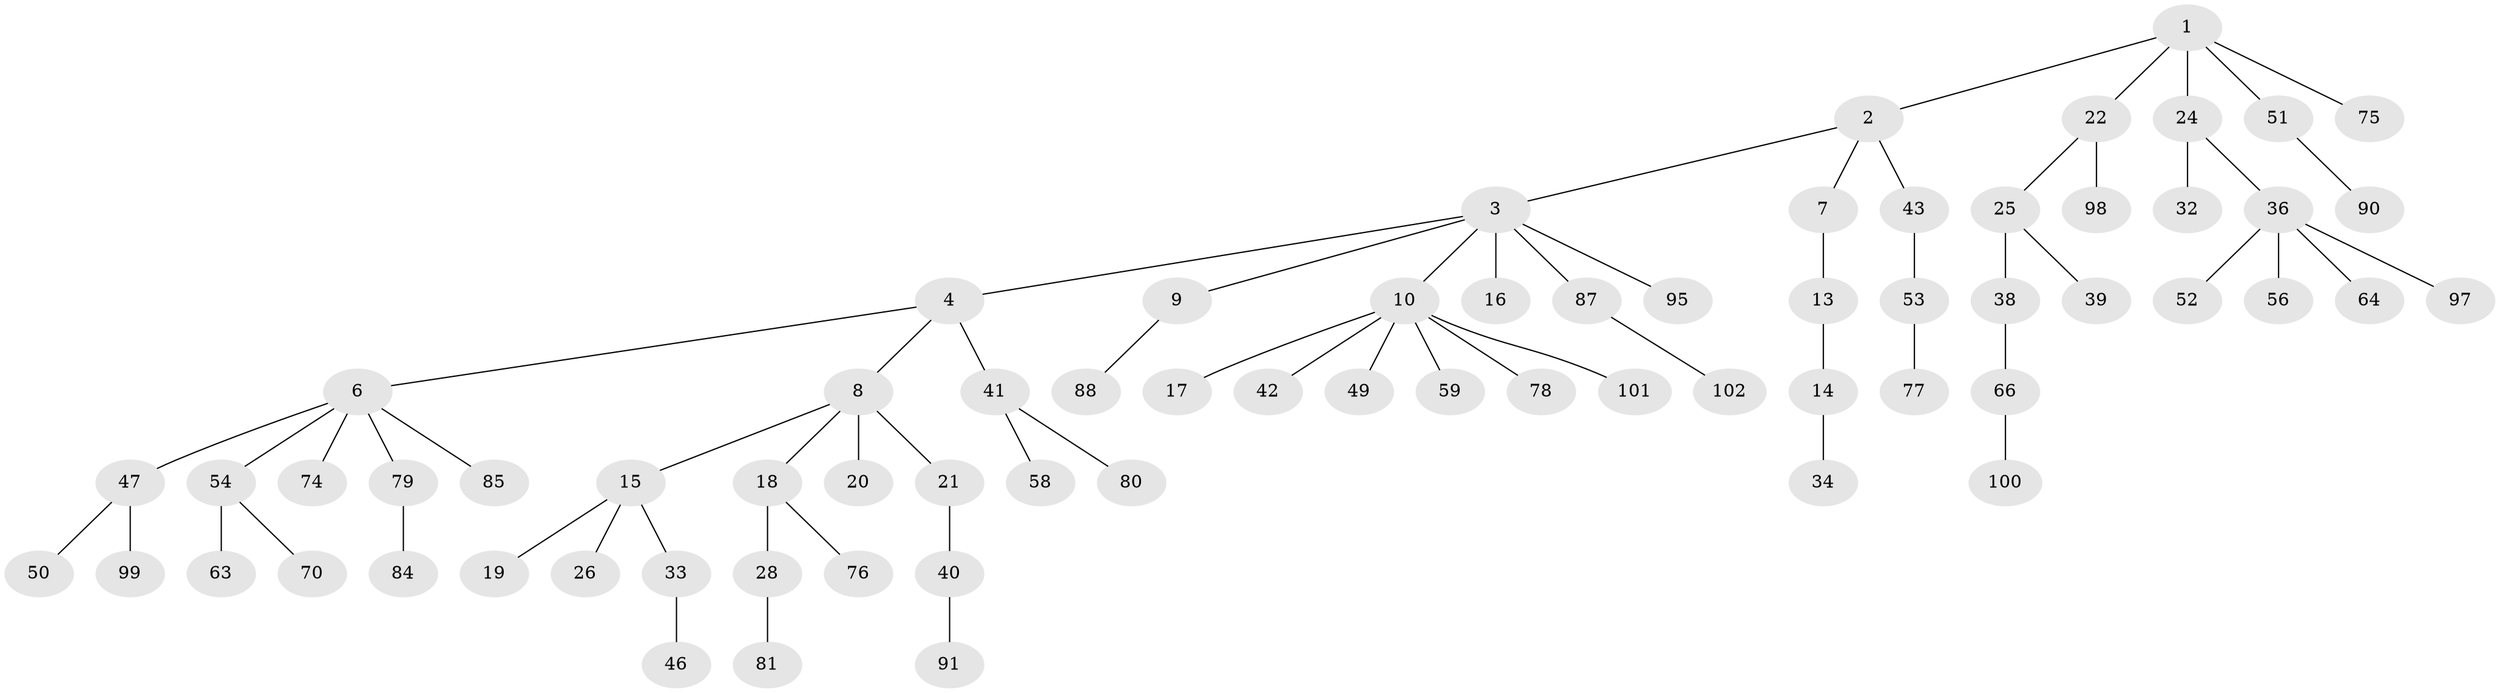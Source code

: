 // Generated by graph-tools (version 1.1) at 2025/52/02/27/25 19:52:09]
// undirected, 69 vertices, 68 edges
graph export_dot {
graph [start="1"]
  node [color=gray90,style=filled];
  1 [super="+12"];
  2 [super="+93"];
  3 [super="+5"];
  4;
  6 [super="+11"];
  7 [super="+27"];
  8 [super="+44"];
  9 [super="+61"];
  10 [super="+29"];
  13;
  14 [super="+71"];
  15 [super="+30"];
  16 [super="+92"];
  17;
  18 [super="+69"];
  19;
  20 [super="+60"];
  21 [super="+31"];
  22 [super="+23"];
  24 [super="+72"];
  25 [super="+35"];
  26;
  28 [super="+37"];
  32;
  33 [super="+45"];
  34;
  36 [super="+73"];
  38;
  39 [super="+86"];
  40 [super="+55"];
  41 [super="+65"];
  42;
  43 [super="+48"];
  46 [super="+94"];
  47 [super="+62"];
  49;
  50;
  51 [super="+83"];
  52;
  53 [super="+57"];
  54 [super="+67"];
  56;
  58;
  59 [super="+89"];
  63;
  64 [super="+82"];
  66 [super="+68"];
  70;
  74;
  75;
  76;
  77;
  78;
  79;
  80;
  81;
  84;
  85;
  87;
  88;
  90;
  91;
  95 [super="+96"];
  97;
  98;
  99;
  100;
  101;
  102;
  1 -- 2;
  1 -- 24;
  1 -- 51;
  1 -- 75;
  1 -- 22;
  2 -- 3;
  2 -- 7;
  2 -- 43;
  3 -- 4;
  3 -- 16;
  3 -- 87;
  3 -- 9;
  3 -- 10;
  3 -- 95;
  4 -- 6;
  4 -- 8;
  4 -- 41;
  6 -- 54;
  6 -- 79;
  6 -- 74;
  6 -- 85;
  6 -- 47;
  7 -- 13;
  8 -- 15;
  8 -- 18;
  8 -- 20;
  8 -- 21;
  9 -- 88;
  10 -- 17;
  10 -- 42;
  10 -- 49;
  10 -- 59;
  10 -- 101;
  10 -- 78;
  13 -- 14;
  14 -- 34;
  15 -- 19;
  15 -- 26;
  15 -- 33;
  18 -- 28;
  18 -- 76;
  21 -- 40;
  22 -- 98;
  22 -- 25;
  24 -- 32;
  24 -- 36;
  25 -- 39;
  25 -- 38;
  28 -- 81;
  33 -- 46;
  36 -- 52;
  36 -- 56;
  36 -- 64;
  36 -- 97;
  38 -- 66;
  40 -- 91;
  41 -- 58;
  41 -- 80;
  43 -- 53;
  47 -- 50;
  47 -- 99;
  51 -- 90;
  53 -- 77;
  54 -- 63;
  54 -- 70;
  66 -- 100;
  79 -- 84;
  87 -- 102;
}
